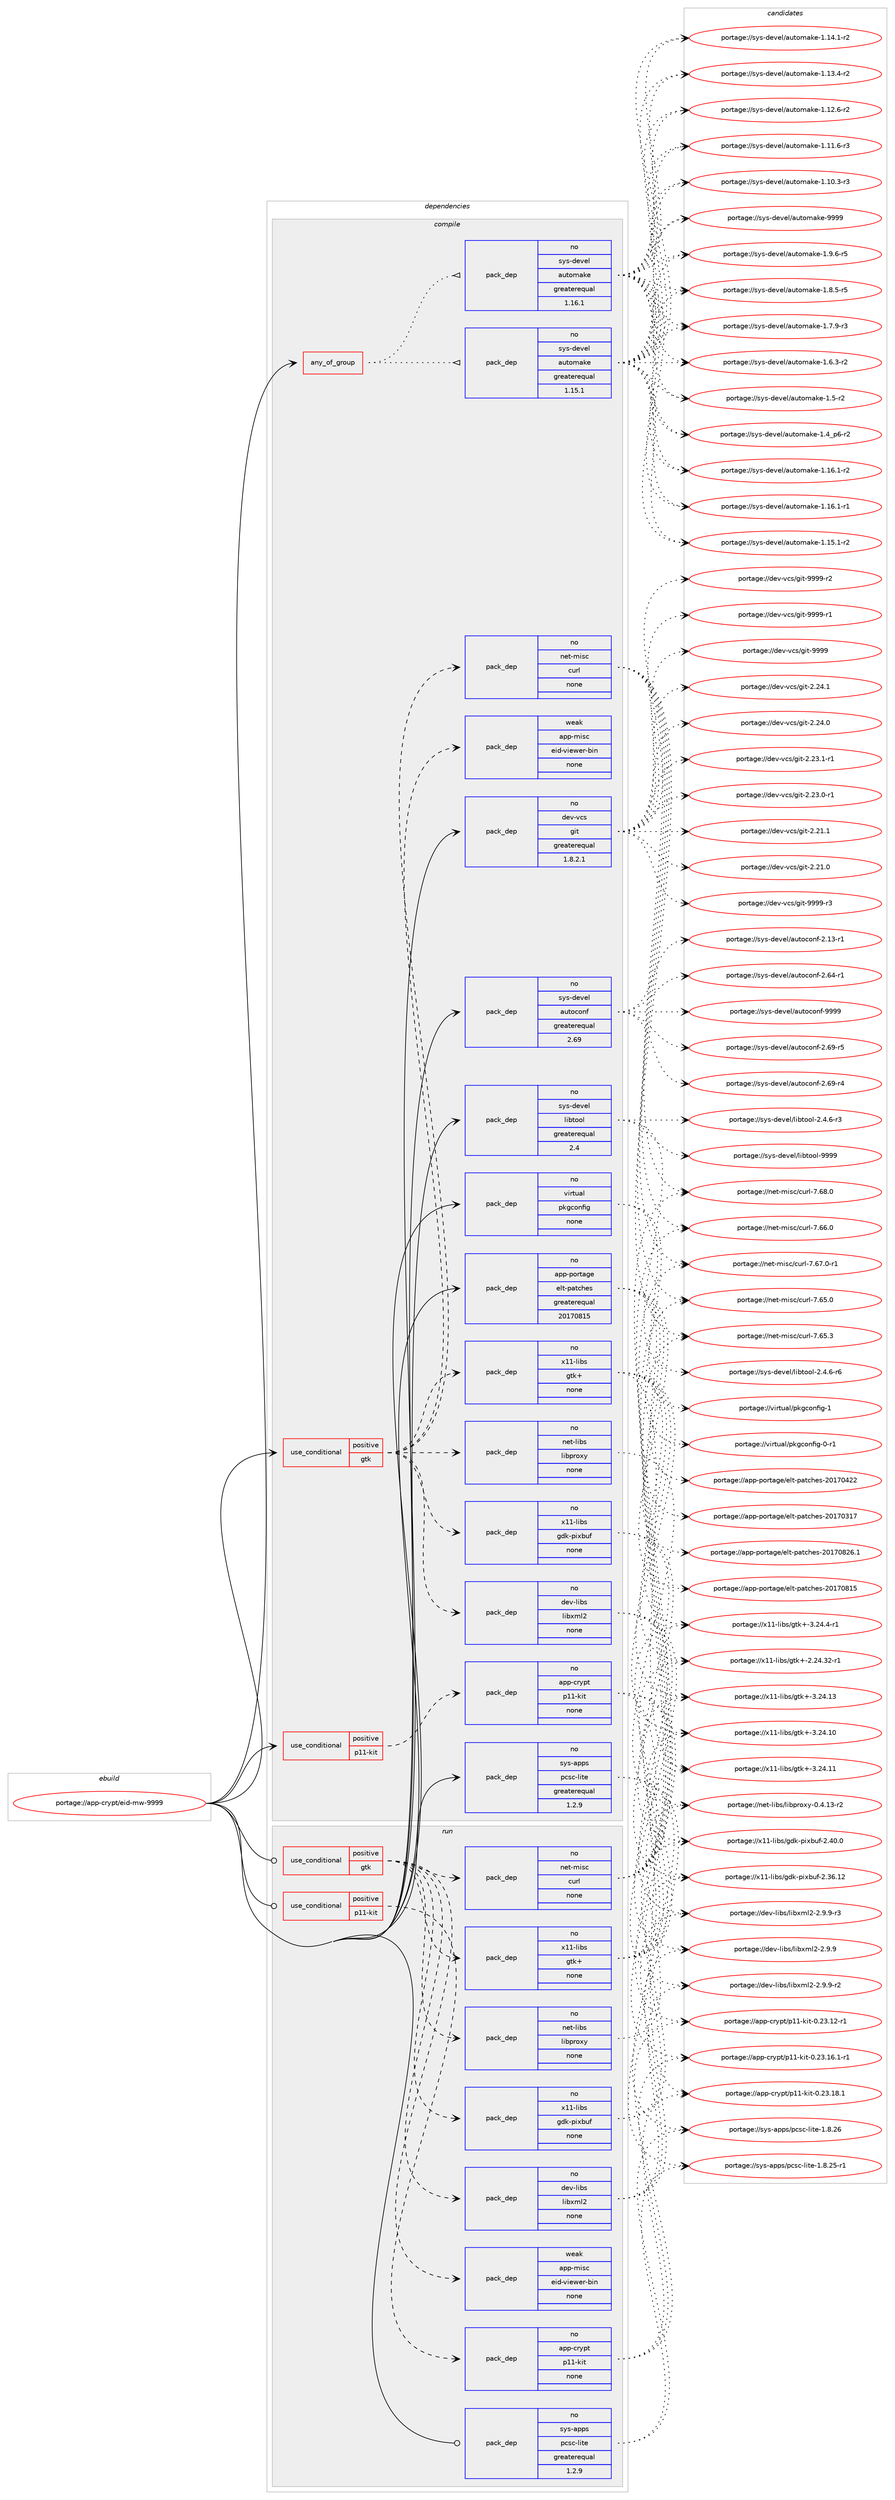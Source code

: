 digraph prolog {

# *************
# Graph options
# *************

newrank=true;
concentrate=true;
compound=true;
graph [rankdir=LR,fontname=Helvetica,fontsize=10,ranksep=1.5];#, ranksep=2.5, nodesep=0.2];
edge  [arrowhead=vee];
node  [fontname=Helvetica,fontsize=10];

# **********
# The ebuild
# **********

subgraph cluster_leftcol {
color=gray;
rank=same;
label=<<i>ebuild</i>>;
id [label="portage://app-crypt/eid-mw-9999", color=red, width=4, href="../app-crypt/eid-mw-9999.svg"];
}

# ****************
# The dependencies
# ****************

subgraph cluster_midcol {
color=gray;
label=<<i>dependencies</i>>;
subgraph cluster_compile {
fillcolor="#eeeeee";
style=filled;
label=<<i>compile</i>>;
subgraph any8269 {
dependency643401 [label=<<TABLE BORDER="0" CELLBORDER="1" CELLSPACING="0" CELLPADDING="4"><TR><TD CELLPADDING="10">any_of_group</TD></TR></TABLE>>, shape=none, color=red];subgraph pack483235 {
dependency643402 [label=<<TABLE BORDER="0" CELLBORDER="1" CELLSPACING="0" CELLPADDING="4" WIDTH="220"><TR><TD ROWSPAN="6" CELLPADDING="30">pack_dep</TD></TR><TR><TD WIDTH="110">no</TD></TR><TR><TD>sys-devel</TD></TR><TR><TD>automake</TD></TR><TR><TD>greaterequal</TD></TR><TR><TD>1.16.1</TD></TR></TABLE>>, shape=none, color=blue];
}
dependency643401:e -> dependency643402:w [weight=20,style="dotted",arrowhead="oinv"];
subgraph pack483236 {
dependency643403 [label=<<TABLE BORDER="0" CELLBORDER="1" CELLSPACING="0" CELLPADDING="4" WIDTH="220"><TR><TD ROWSPAN="6" CELLPADDING="30">pack_dep</TD></TR><TR><TD WIDTH="110">no</TD></TR><TR><TD>sys-devel</TD></TR><TR><TD>automake</TD></TR><TR><TD>greaterequal</TD></TR><TR><TD>1.15.1</TD></TR></TABLE>>, shape=none, color=blue];
}
dependency643401:e -> dependency643403:w [weight=20,style="dotted",arrowhead="oinv"];
}
id:e -> dependency643401:w [weight=20,style="solid",arrowhead="vee"];
subgraph cond151604 {
dependency643404 [label=<<TABLE BORDER="0" CELLBORDER="1" CELLSPACING="0" CELLPADDING="4"><TR><TD ROWSPAN="3" CELLPADDING="10">use_conditional</TD></TR><TR><TD>positive</TD></TR><TR><TD>gtk</TD></TR></TABLE>>, shape=none, color=red];
subgraph pack483237 {
dependency643405 [label=<<TABLE BORDER="0" CELLBORDER="1" CELLSPACING="0" CELLPADDING="4" WIDTH="220"><TR><TD ROWSPAN="6" CELLPADDING="30">pack_dep</TD></TR><TR><TD WIDTH="110">no</TD></TR><TR><TD>x11-libs</TD></TR><TR><TD>gdk-pixbuf</TD></TR><TR><TD>none</TD></TR><TR><TD></TD></TR></TABLE>>, shape=none, color=blue];
}
dependency643404:e -> dependency643405:w [weight=20,style="dashed",arrowhead="vee"];
subgraph pack483238 {
dependency643406 [label=<<TABLE BORDER="0" CELLBORDER="1" CELLSPACING="0" CELLPADDING="4" WIDTH="220"><TR><TD ROWSPAN="6" CELLPADDING="30">pack_dep</TD></TR><TR><TD WIDTH="110">no</TD></TR><TR><TD>x11-libs</TD></TR><TR><TD>gtk+</TD></TR><TR><TD>none</TD></TR><TR><TD></TD></TR></TABLE>>, shape=none, color=blue];
}
dependency643404:e -> dependency643406:w [weight=20,style="dashed",arrowhead="vee"];
subgraph pack483239 {
dependency643407 [label=<<TABLE BORDER="0" CELLBORDER="1" CELLSPACING="0" CELLPADDING="4" WIDTH="220"><TR><TD ROWSPAN="6" CELLPADDING="30">pack_dep</TD></TR><TR><TD WIDTH="110">no</TD></TR><TR><TD>dev-libs</TD></TR><TR><TD>libxml2</TD></TR><TR><TD>none</TD></TR><TR><TD></TD></TR></TABLE>>, shape=none, color=blue];
}
dependency643404:e -> dependency643407:w [weight=20,style="dashed",arrowhead="vee"];
subgraph pack483240 {
dependency643408 [label=<<TABLE BORDER="0" CELLBORDER="1" CELLSPACING="0" CELLPADDING="4" WIDTH="220"><TR><TD ROWSPAN="6" CELLPADDING="30">pack_dep</TD></TR><TR><TD WIDTH="110">no</TD></TR><TR><TD>net-misc</TD></TR><TR><TD>curl</TD></TR><TR><TD>none</TD></TR><TR><TD></TD></TR></TABLE>>, shape=none, color=blue];
}
dependency643404:e -> dependency643408:w [weight=20,style="dashed",arrowhead="vee"];
subgraph pack483241 {
dependency643409 [label=<<TABLE BORDER="0" CELLBORDER="1" CELLSPACING="0" CELLPADDING="4" WIDTH="220"><TR><TD ROWSPAN="6" CELLPADDING="30">pack_dep</TD></TR><TR><TD WIDTH="110">no</TD></TR><TR><TD>net-libs</TD></TR><TR><TD>libproxy</TD></TR><TR><TD>none</TD></TR><TR><TD></TD></TR></TABLE>>, shape=none, color=blue];
}
dependency643404:e -> dependency643409:w [weight=20,style="dashed",arrowhead="vee"];
subgraph pack483242 {
dependency643410 [label=<<TABLE BORDER="0" CELLBORDER="1" CELLSPACING="0" CELLPADDING="4" WIDTH="220"><TR><TD ROWSPAN="6" CELLPADDING="30">pack_dep</TD></TR><TR><TD WIDTH="110">weak</TD></TR><TR><TD>app-misc</TD></TR><TR><TD>eid-viewer-bin</TD></TR><TR><TD>none</TD></TR><TR><TD></TD></TR></TABLE>>, shape=none, color=blue];
}
dependency643404:e -> dependency643410:w [weight=20,style="dashed",arrowhead="vee"];
}
id:e -> dependency643404:w [weight=20,style="solid",arrowhead="vee"];
subgraph cond151605 {
dependency643411 [label=<<TABLE BORDER="0" CELLBORDER="1" CELLSPACING="0" CELLPADDING="4"><TR><TD ROWSPAN="3" CELLPADDING="10">use_conditional</TD></TR><TR><TD>positive</TD></TR><TR><TD>p11-kit</TD></TR></TABLE>>, shape=none, color=red];
subgraph pack483243 {
dependency643412 [label=<<TABLE BORDER="0" CELLBORDER="1" CELLSPACING="0" CELLPADDING="4" WIDTH="220"><TR><TD ROWSPAN="6" CELLPADDING="30">pack_dep</TD></TR><TR><TD WIDTH="110">no</TD></TR><TR><TD>app-crypt</TD></TR><TR><TD>p11-kit</TD></TR><TR><TD>none</TD></TR><TR><TD></TD></TR></TABLE>>, shape=none, color=blue];
}
dependency643411:e -> dependency643412:w [weight=20,style="dashed",arrowhead="vee"];
}
id:e -> dependency643411:w [weight=20,style="solid",arrowhead="vee"];
subgraph pack483244 {
dependency643413 [label=<<TABLE BORDER="0" CELLBORDER="1" CELLSPACING="0" CELLPADDING="4" WIDTH="220"><TR><TD ROWSPAN="6" CELLPADDING="30">pack_dep</TD></TR><TR><TD WIDTH="110">no</TD></TR><TR><TD>app-portage</TD></TR><TR><TD>elt-patches</TD></TR><TR><TD>greaterequal</TD></TR><TR><TD>20170815</TD></TR></TABLE>>, shape=none, color=blue];
}
id:e -> dependency643413:w [weight=20,style="solid",arrowhead="vee"];
subgraph pack483245 {
dependency643414 [label=<<TABLE BORDER="0" CELLBORDER="1" CELLSPACING="0" CELLPADDING="4" WIDTH="220"><TR><TD ROWSPAN="6" CELLPADDING="30">pack_dep</TD></TR><TR><TD WIDTH="110">no</TD></TR><TR><TD>dev-vcs</TD></TR><TR><TD>git</TD></TR><TR><TD>greaterequal</TD></TR><TR><TD>1.8.2.1</TD></TR></TABLE>>, shape=none, color=blue];
}
id:e -> dependency643414:w [weight=20,style="solid",arrowhead="vee"];
subgraph pack483246 {
dependency643415 [label=<<TABLE BORDER="0" CELLBORDER="1" CELLSPACING="0" CELLPADDING="4" WIDTH="220"><TR><TD ROWSPAN="6" CELLPADDING="30">pack_dep</TD></TR><TR><TD WIDTH="110">no</TD></TR><TR><TD>sys-apps</TD></TR><TR><TD>pcsc-lite</TD></TR><TR><TD>greaterequal</TD></TR><TR><TD>1.2.9</TD></TR></TABLE>>, shape=none, color=blue];
}
id:e -> dependency643415:w [weight=20,style="solid",arrowhead="vee"];
subgraph pack483247 {
dependency643416 [label=<<TABLE BORDER="0" CELLBORDER="1" CELLSPACING="0" CELLPADDING="4" WIDTH="220"><TR><TD ROWSPAN="6" CELLPADDING="30">pack_dep</TD></TR><TR><TD WIDTH="110">no</TD></TR><TR><TD>sys-devel</TD></TR><TR><TD>autoconf</TD></TR><TR><TD>greaterequal</TD></TR><TR><TD>2.69</TD></TR></TABLE>>, shape=none, color=blue];
}
id:e -> dependency643416:w [weight=20,style="solid",arrowhead="vee"];
subgraph pack483248 {
dependency643417 [label=<<TABLE BORDER="0" CELLBORDER="1" CELLSPACING="0" CELLPADDING="4" WIDTH="220"><TR><TD ROWSPAN="6" CELLPADDING="30">pack_dep</TD></TR><TR><TD WIDTH="110">no</TD></TR><TR><TD>sys-devel</TD></TR><TR><TD>libtool</TD></TR><TR><TD>greaterequal</TD></TR><TR><TD>2.4</TD></TR></TABLE>>, shape=none, color=blue];
}
id:e -> dependency643417:w [weight=20,style="solid",arrowhead="vee"];
subgraph pack483249 {
dependency643418 [label=<<TABLE BORDER="0" CELLBORDER="1" CELLSPACING="0" CELLPADDING="4" WIDTH="220"><TR><TD ROWSPAN="6" CELLPADDING="30">pack_dep</TD></TR><TR><TD WIDTH="110">no</TD></TR><TR><TD>virtual</TD></TR><TR><TD>pkgconfig</TD></TR><TR><TD>none</TD></TR><TR><TD></TD></TR></TABLE>>, shape=none, color=blue];
}
id:e -> dependency643418:w [weight=20,style="solid",arrowhead="vee"];
}
subgraph cluster_compileandrun {
fillcolor="#eeeeee";
style=filled;
label=<<i>compile and run</i>>;
}
subgraph cluster_run {
fillcolor="#eeeeee";
style=filled;
label=<<i>run</i>>;
subgraph cond151606 {
dependency643419 [label=<<TABLE BORDER="0" CELLBORDER="1" CELLSPACING="0" CELLPADDING="4"><TR><TD ROWSPAN="3" CELLPADDING="10">use_conditional</TD></TR><TR><TD>positive</TD></TR><TR><TD>gtk</TD></TR></TABLE>>, shape=none, color=red];
subgraph pack483250 {
dependency643420 [label=<<TABLE BORDER="0" CELLBORDER="1" CELLSPACING="0" CELLPADDING="4" WIDTH="220"><TR><TD ROWSPAN="6" CELLPADDING="30">pack_dep</TD></TR><TR><TD WIDTH="110">no</TD></TR><TR><TD>x11-libs</TD></TR><TR><TD>gdk-pixbuf</TD></TR><TR><TD>none</TD></TR><TR><TD></TD></TR></TABLE>>, shape=none, color=blue];
}
dependency643419:e -> dependency643420:w [weight=20,style="dashed",arrowhead="vee"];
subgraph pack483251 {
dependency643421 [label=<<TABLE BORDER="0" CELLBORDER="1" CELLSPACING="0" CELLPADDING="4" WIDTH="220"><TR><TD ROWSPAN="6" CELLPADDING="30">pack_dep</TD></TR><TR><TD WIDTH="110">no</TD></TR><TR><TD>x11-libs</TD></TR><TR><TD>gtk+</TD></TR><TR><TD>none</TD></TR><TR><TD></TD></TR></TABLE>>, shape=none, color=blue];
}
dependency643419:e -> dependency643421:w [weight=20,style="dashed",arrowhead="vee"];
subgraph pack483252 {
dependency643422 [label=<<TABLE BORDER="0" CELLBORDER="1" CELLSPACING="0" CELLPADDING="4" WIDTH="220"><TR><TD ROWSPAN="6" CELLPADDING="30">pack_dep</TD></TR><TR><TD WIDTH="110">no</TD></TR><TR><TD>dev-libs</TD></TR><TR><TD>libxml2</TD></TR><TR><TD>none</TD></TR><TR><TD></TD></TR></TABLE>>, shape=none, color=blue];
}
dependency643419:e -> dependency643422:w [weight=20,style="dashed",arrowhead="vee"];
subgraph pack483253 {
dependency643423 [label=<<TABLE BORDER="0" CELLBORDER="1" CELLSPACING="0" CELLPADDING="4" WIDTH="220"><TR><TD ROWSPAN="6" CELLPADDING="30">pack_dep</TD></TR><TR><TD WIDTH="110">no</TD></TR><TR><TD>net-misc</TD></TR><TR><TD>curl</TD></TR><TR><TD>none</TD></TR><TR><TD></TD></TR></TABLE>>, shape=none, color=blue];
}
dependency643419:e -> dependency643423:w [weight=20,style="dashed",arrowhead="vee"];
subgraph pack483254 {
dependency643424 [label=<<TABLE BORDER="0" CELLBORDER="1" CELLSPACING="0" CELLPADDING="4" WIDTH="220"><TR><TD ROWSPAN="6" CELLPADDING="30">pack_dep</TD></TR><TR><TD WIDTH="110">no</TD></TR><TR><TD>net-libs</TD></TR><TR><TD>libproxy</TD></TR><TR><TD>none</TD></TR><TR><TD></TD></TR></TABLE>>, shape=none, color=blue];
}
dependency643419:e -> dependency643424:w [weight=20,style="dashed",arrowhead="vee"];
subgraph pack483255 {
dependency643425 [label=<<TABLE BORDER="0" CELLBORDER="1" CELLSPACING="0" CELLPADDING="4" WIDTH="220"><TR><TD ROWSPAN="6" CELLPADDING="30">pack_dep</TD></TR><TR><TD WIDTH="110">weak</TD></TR><TR><TD>app-misc</TD></TR><TR><TD>eid-viewer-bin</TD></TR><TR><TD>none</TD></TR><TR><TD></TD></TR></TABLE>>, shape=none, color=blue];
}
dependency643419:e -> dependency643425:w [weight=20,style="dashed",arrowhead="vee"];
}
id:e -> dependency643419:w [weight=20,style="solid",arrowhead="odot"];
subgraph cond151607 {
dependency643426 [label=<<TABLE BORDER="0" CELLBORDER="1" CELLSPACING="0" CELLPADDING="4"><TR><TD ROWSPAN="3" CELLPADDING="10">use_conditional</TD></TR><TR><TD>positive</TD></TR><TR><TD>p11-kit</TD></TR></TABLE>>, shape=none, color=red];
subgraph pack483256 {
dependency643427 [label=<<TABLE BORDER="0" CELLBORDER="1" CELLSPACING="0" CELLPADDING="4" WIDTH="220"><TR><TD ROWSPAN="6" CELLPADDING="30">pack_dep</TD></TR><TR><TD WIDTH="110">no</TD></TR><TR><TD>app-crypt</TD></TR><TR><TD>p11-kit</TD></TR><TR><TD>none</TD></TR><TR><TD></TD></TR></TABLE>>, shape=none, color=blue];
}
dependency643426:e -> dependency643427:w [weight=20,style="dashed",arrowhead="vee"];
}
id:e -> dependency643426:w [weight=20,style="solid",arrowhead="odot"];
subgraph pack483257 {
dependency643428 [label=<<TABLE BORDER="0" CELLBORDER="1" CELLSPACING="0" CELLPADDING="4" WIDTH="220"><TR><TD ROWSPAN="6" CELLPADDING="30">pack_dep</TD></TR><TR><TD WIDTH="110">no</TD></TR><TR><TD>sys-apps</TD></TR><TR><TD>pcsc-lite</TD></TR><TR><TD>greaterequal</TD></TR><TR><TD>1.2.9</TD></TR></TABLE>>, shape=none, color=blue];
}
id:e -> dependency643428:w [weight=20,style="solid",arrowhead="odot"];
}
}

# **************
# The candidates
# **************

subgraph cluster_choices {
rank=same;
color=gray;
label=<<i>candidates</i>>;

subgraph choice483235 {
color=black;
nodesep=1;
choice115121115451001011181011084797117116111109971071014557575757 [label="portage://sys-devel/automake-9999", color=red, width=4,href="../sys-devel/automake-9999.svg"];
choice115121115451001011181011084797117116111109971071014549465746544511453 [label="portage://sys-devel/automake-1.9.6-r5", color=red, width=4,href="../sys-devel/automake-1.9.6-r5.svg"];
choice115121115451001011181011084797117116111109971071014549465646534511453 [label="portage://sys-devel/automake-1.8.5-r5", color=red, width=4,href="../sys-devel/automake-1.8.5-r5.svg"];
choice115121115451001011181011084797117116111109971071014549465546574511451 [label="portage://sys-devel/automake-1.7.9-r3", color=red, width=4,href="../sys-devel/automake-1.7.9-r3.svg"];
choice115121115451001011181011084797117116111109971071014549465446514511450 [label="portage://sys-devel/automake-1.6.3-r2", color=red, width=4,href="../sys-devel/automake-1.6.3-r2.svg"];
choice11512111545100101118101108479711711611110997107101454946534511450 [label="portage://sys-devel/automake-1.5-r2", color=red, width=4,href="../sys-devel/automake-1.5-r2.svg"];
choice115121115451001011181011084797117116111109971071014549465295112544511450 [label="portage://sys-devel/automake-1.4_p6-r2", color=red, width=4,href="../sys-devel/automake-1.4_p6-r2.svg"];
choice11512111545100101118101108479711711611110997107101454946495446494511450 [label="portage://sys-devel/automake-1.16.1-r2", color=red, width=4,href="../sys-devel/automake-1.16.1-r2.svg"];
choice11512111545100101118101108479711711611110997107101454946495446494511449 [label="portage://sys-devel/automake-1.16.1-r1", color=red, width=4,href="../sys-devel/automake-1.16.1-r1.svg"];
choice11512111545100101118101108479711711611110997107101454946495346494511450 [label="portage://sys-devel/automake-1.15.1-r2", color=red, width=4,href="../sys-devel/automake-1.15.1-r2.svg"];
choice11512111545100101118101108479711711611110997107101454946495246494511450 [label="portage://sys-devel/automake-1.14.1-r2", color=red, width=4,href="../sys-devel/automake-1.14.1-r2.svg"];
choice11512111545100101118101108479711711611110997107101454946495146524511450 [label="portage://sys-devel/automake-1.13.4-r2", color=red, width=4,href="../sys-devel/automake-1.13.4-r2.svg"];
choice11512111545100101118101108479711711611110997107101454946495046544511450 [label="portage://sys-devel/automake-1.12.6-r2", color=red, width=4,href="../sys-devel/automake-1.12.6-r2.svg"];
choice11512111545100101118101108479711711611110997107101454946494946544511451 [label="portage://sys-devel/automake-1.11.6-r3", color=red, width=4,href="../sys-devel/automake-1.11.6-r3.svg"];
choice11512111545100101118101108479711711611110997107101454946494846514511451 [label="portage://sys-devel/automake-1.10.3-r3", color=red, width=4,href="../sys-devel/automake-1.10.3-r3.svg"];
dependency643402:e -> choice115121115451001011181011084797117116111109971071014557575757:w [style=dotted,weight="100"];
dependency643402:e -> choice115121115451001011181011084797117116111109971071014549465746544511453:w [style=dotted,weight="100"];
dependency643402:e -> choice115121115451001011181011084797117116111109971071014549465646534511453:w [style=dotted,weight="100"];
dependency643402:e -> choice115121115451001011181011084797117116111109971071014549465546574511451:w [style=dotted,weight="100"];
dependency643402:e -> choice115121115451001011181011084797117116111109971071014549465446514511450:w [style=dotted,weight="100"];
dependency643402:e -> choice11512111545100101118101108479711711611110997107101454946534511450:w [style=dotted,weight="100"];
dependency643402:e -> choice115121115451001011181011084797117116111109971071014549465295112544511450:w [style=dotted,weight="100"];
dependency643402:e -> choice11512111545100101118101108479711711611110997107101454946495446494511450:w [style=dotted,weight="100"];
dependency643402:e -> choice11512111545100101118101108479711711611110997107101454946495446494511449:w [style=dotted,weight="100"];
dependency643402:e -> choice11512111545100101118101108479711711611110997107101454946495346494511450:w [style=dotted,weight="100"];
dependency643402:e -> choice11512111545100101118101108479711711611110997107101454946495246494511450:w [style=dotted,weight="100"];
dependency643402:e -> choice11512111545100101118101108479711711611110997107101454946495146524511450:w [style=dotted,weight="100"];
dependency643402:e -> choice11512111545100101118101108479711711611110997107101454946495046544511450:w [style=dotted,weight="100"];
dependency643402:e -> choice11512111545100101118101108479711711611110997107101454946494946544511451:w [style=dotted,weight="100"];
dependency643402:e -> choice11512111545100101118101108479711711611110997107101454946494846514511451:w [style=dotted,weight="100"];
}
subgraph choice483236 {
color=black;
nodesep=1;
choice115121115451001011181011084797117116111109971071014557575757 [label="portage://sys-devel/automake-9999", color=red, width=4,href="../sys-devel/automake-9999.svg"];
choice115121115451001011181011084797117116111109971071014549465746544511453 [label="portage://sys-devel/automake-1.9.6-r5", color=red, width=4,href="../sys-devel/automake-1.9.6-r5.svg"];
choice115121115451001011181011084797117116111109971071014549465646534511453 [label="portage://sys-devel/automake-1.8.5-r5", color=red, width=4,href="../sys-devel/automake-1.8.5-r5.svg"];
choice115121115451001011181011084797117116111109971071014549465546574511451 [label="portage://sys-devel/automake-1.7.9-r3", color=red, width=4,href="../sys-devel/automake-1.7.9-r3.svg"];
choice115121115451001011181011084797117116111109971071014549465446514511450 [label="portage://sys-devel/automake-1.6.3-r2", color=red, width=4,href="../sys-devel/automake-1.6.3-r2.svg"];
choice11512111545100101118101108479711711611110997107101454946534511450 [label="portage://sys-devel/automake-1.5-r2", color=red, width=4,href="../sys-devel/automake-1.5-r2.svg"];
choice115121115451001011181011084797117116111109971071014549465295112544511450 [label="portage://sys-devel/automake-1.4_p6-r2", color=red, width=4,href="../sys-devel/automake-1.4_p6-r2.svg"];
choice11512111545100101118101108479711711611110997107101454946495446494511450 [label="portage://sys-devel/automake-1.16.1-r2", color=red, width=4,href="../sys-devel/automake-1.16.1-r2.svg"];
choice11512111545100101118101108479711711611110997107101454946495446494511449 [label="portage://sys-devel/automake-1.16.1-r1", color=red, width=4,href="../sys-devel/automake-1.16.1-r1.svg"];
choice11512111545100101118101108479711711611110997107101454946495346494511450 [label="portage://sys-devel/automake-1.15.1-r2", color=red, width=4,href="../sys-devel/automake-1.15.1-r2.svg"];
choice11512111545100101118101108479711711611110997107101454946495246494511450 [label="portage://sys-devel/automake-1.14.1-r2", color=red, width=4,href="../sys-devel/automake-1.14.1-r2.svg"];
choice11512111545100101118101108479711711611110997107101454946495146524511450 [label="portage://sys-devel/automake-1.13.4-r2", color=red, width=4,href="../sys-devel/automake-1.13.4-r2.svg"];
choice11512111545100101118101108479711711611110997107101454946495046544511450 [label="portage://sys-devel/automake-1.12.6-r2", color=red, width=4,href="../sys-devel/automake-1.12.6-r2.svg"];
choice11512111545100101118101108479711711611110997107101454946494946544511451 [label="portage://sys-devel/automake-1.11.6-r3", color=red, width=4,href="../sys-devel/automake-1.11.6-r3.svg"];
choice11512111545100101118101108479711711611110997107101454946494846514511451 [label="portage://sys-devel/automake-1.10.3-r3", color=red, width=4,href="../sys-devel/automake-1.10.3-r3.svg"];
dependency643403:e -> choice115121115451001011181011084797117116111109971071014557575757:w [style=dotted,weight="100"];
dependency643403:e -> choice115121115451001011181011084797117116111109971071014549465746544511453:w [style=dotted,weight="100"];
dependency643403:e -> choice115121115451001011181011084797117116111109971071014549465646534511453:w [style=dotted,weight="100"];
dependency643403:e -> choice115121115451001011181011084797117116111109971071014549465546574511451:w [style=dotted,weight="100"];
dependency643403:e -> choice115121115451001011181011084797117116111109971071014549465446514511450:w [style=dotted,weight="100"];
dependency643403:e -> choice11512111545100101118101108479711711611110997107101454946534511450:w [style=dotted,weight="100"];
dependency643403:e -> choice115121115451001011181011084797117116111109971071014549465295112544511450:w [style=dotted,weight="100"];
dependency643403:e -> choice11512111545100101118101108479711711611110997107101454946495446494511450:w [style=dotted,weight="100"];
dependency643403:e -> choice11512111545100101118101108479711711611110997107101454946495446494511449:w [style=dotted,weight="100"];
dependency643403:e -> choice11512111545100101118101108479711711611110997107101454946495346494511450:w [style=dotted,weight="100"];
dependency643403:e -> choice11512111545100101118101108479711711611110997107101454946495246494511450:w [style=dotted,weight="100"];
dependency643403:e -> choice11512111545100101118101108479711711611110997107101454946495146524511450:w [style=dotted,weight="100"];
dependency643403:e -> choice11512111545100101118101108479711711611110997107101454946495046544511450:w [style=dotted,weight="100"];
dependency643403:e -> choice11512111545100101118101108479711711611110997107101454946494946544511451:w [style=dotted,weight="100"];
dependency643403:e -> choice11512111545100101118101108479711711611110997107101454946494846514511451:w [style=dotted,weight="100"];
}
subgraph choice483237 {
color=black;
nodesep=1;
choice1204949451081059811547103100107451121051209811710245504652484648 [label="portage://x11-libs/gdk-pixbuf-2.40.0", color=red, width=4,href="../x11-libs/gdk-pixbuf-2.40.0.svg"];
choice120494945108105981154710310010745112105120981171024550465154464950 [label="portage://x11-libs/gdk-pixbuf-2.36.12", color=red, width=4,href="../x11-libs/gdk-pixbuf-2.36.12.svg"];
dependency643405:e -> choice1204949451081059811547103100107451121051209811710245504652484648:w [style=dotted,weight="100"];
dependency643405:e -> choice120494945108105981154710310010745112105120981171024550465154464950:w [style=dotted,weight="100"];
}
subgraph choice483238 {
color=black;
nodesep=1;
choice120494945108105981154710311610743455146505246524511449 [label="portage://x11-libs/gtk+-3.24.4-r1", color=red, width=4,href="../x11-libs/gtk+-3.24.4-r1.svg"];
choice1204949451081059811547103116107434551465052464951 [label="portage://x11-libs/gtk+-3.24.13", color=red, width=4,href="../x11-libs/gtk+-3.24.13.svg"];
choice1204949451081059811547103116107434551465052464949 [label="portage://x11-libs/gtk+-3.24.11", color=red, width=4,href="../x11-libs/gtk+-3.24.11.svg"];
choice1204949451081059811547103116107434551465052464948 [label="portage://x11-libs/gtk+-3.24.10", color=red, width=4,href="../x11-libs/gtk+-3.24.10.svg"];
choice12049494510810598115471031161074345504650524651504511449 [label="portage://x11-libs/gtk+-2.24.32-r1", color=red, width=4,href="../x11-libs/gtk+-2.24.32-r1.svg"];
dependency643406:e -> choice120494945108105981154710311610743455146505246524511449:w [style=dotted,weight="100"];
dependency643406:e -> choice1204949451081059811547103116107434551465052464951:w [style=dotted,weight="100"];
dependency643406:e -> choice1204949451081059811547103116107434551465052464949:w [style=dotted,weight="100"];
dependency643406:e -> choice1204949451081059811547103116107434551465052464948:w [style=dotted,weight="100"];
dependency643406:e -> choice12049494510810598115471031161074345504650524651504511449:w [style=dotted,weight="100"];
}
subgraph choice483239 {
color=black;
nodesep=1;
choice10010111845108105981154710810598120109108504550465746574511451 [label="portage://dev-libs/libxml2-2.9.9-r3", color=red, width=4,href="../dev-libs/libxml2-2.9.9-r3.svg"];
choice10010111845108105981154710810598120109108504550465746574511450 [label="portage://dev-libs/libxml2-2.9.9-r2", color=red, width=4,href="../dev-libs/libxml2-2.9.9-r2.svg"];
choice1001011184510810598115471081059812010910850455046574657 [label="portage://dev-libs/libxml2-2.9.9", color=red, width=4,href="../dev-libs/libxml2-2.9.9.svg"];
dependency643407:e -> choice10010111845108105981154710810598120109108504550465746574511451:w [style=dotted,weight="100"];
dependency643407:e -> choice10010111845108105981154710810598120109108504550465746574511450:w [style=dotted,weight="100"];
dependency643407:e -> choice1001011184510810598115471081059812010910850455046574657:w [style=dotted,weight="100"];
}
subgraph choice483240 {
color=black;
nodesep=1;
choice1101011164510910511599479911711410845554654564648 [label="portage://net-misc/curl-7.68.0", color=red, width=4,href="../net-misc/curl-7.68.0.svg"];
choice11010111645109105115994799117114108455546545546484511449 [label="portage://net-misc/curl-7.67.0-r1", color=red, width=4,href="../net-misc/curl-7.67.0-r1.svg"];
choice1101011164510910511599479911711410845554654544648 [label="portage://net-misc/curl-7.66.0", color=red, width=4,href="../net-misc/curl-7.66.0.svg"];
choice1101011164510910511599479911711410845554654534651 [label="portage://net-misc/curl-7.65.3", color=red, width=4,href="../net-misc/curl-7.65.3.svg"];
choice1101011164510910511599479911711410845554654534648 [label="portage://net-misc/curl-7.65.0", color=red, width=4,href="../net-misc/curl-7.65.0.svg"];
dependency643408:e -> choice1101011164510910511599479911711410845554654564648:w [style=dotted,weight="100"];
dependency643408:e -> choice11010111645109105115994799117114108455546545546484511449:w [style=dotted,weight="100"];
dependency643408:e -> choice1101011164510910511599479911711410845554654544648:w [style=dotted,weight="100"];
dependency643408:e -> choice1101011164510910511599479911711410845554654534651:w [style=dotted,weight="100"];
dependency643408:e -> choice1101011164510910511599479911711410845554654534648:w [style=dotted,weight="100"];
}
subgraph choice483241 {
color=black;
nodesep=1;
choice11010111645108105981154710810598112114111120121454846524649514511450 [label="portage://net-libs/libproxy-0.4.13-r2", color=red, width=4,href="../net-libs/libproxy-0.4.13-r2.svg"];
dependency643409:e -> choice11010111645108105981154710810598112114111120121454846524649514511450:w [style=dotted,weight="100"];
}
subgraph choice483242 {
color=black;
nodesep=1;
}
subgraph choice483243 {
color=black;
nodesep=1;
choice9711211245991141211121164711249494510710511645484650514649564649 [label="portage://app-crypt/p11-kit-0.23.18.1", color=red, width=4,href="../app-crypt/p11-kit-0.23.18.1.svg"];
choice97112112459911412111211647112494945107105116454846505146495446494511449 [label="portage://app-crypt/p11-kit-0.23.16.1-r1", color=red, width=4,href="../app-crypt/p11-kit-0.23.16.1-r1.svg"];
choice9711211245991141211121164711249494510710511645484650514649504511449 [label="portage://app-crypt/p11-kit-0.23.12-r1", color=red, width=4,href="../app-crypt/p11-kit-0.23.12-r1.svg"];
dependency643412:e -> choice9711211245991141211121164711249494510710511645484650514649564649:w [style=dotted,weight="100"];
dependency643412:e -> choice97112112459911412111211647112494945107105116454846505146495446494511449:w [style=dotted,weight="100"];
dependency643412:e -> choice9711211245991141211121164711249494510710511645484650514649504511449:w [style=dotted,weight="100"];
}
subgraph choice483244 {
color=black;
nodesep=1;
choice971121124511211111411697103101471011081164511297116991041011154550484955485650544649 [label="portage://app-portage/elt-patches-20170826.1", color=red, width=4,href="../app-portage/elt-patches-20170826.1.svg"];
choice97112112451121111141169710310147101108116451129711699104101115455048495548564953 [label="portage://app-portage/elt-patches-20170815", color=red, width=4,href="../app-portage/elt-patches-20170815.svg"];
choice97112112451121111141169710310147101108116451129711699104101115455048495548525050 [label="portage://app-portage/elt-patches-20170422", color=red, width=4,href="../app-portage/elt-patches-20170422.svg"];
choice97112112451121111141169710310147101108116451129711699104101115455048495548514955 [label="portage://app-portage/elt-patches-20170317", color=red, width=4,href="../app-portage/elt-patches-20170317.svg"];
dependency643413:e -> choice971121124511211111411697103101471011081164511297116991041011154550484955485650544649:w [style=dotted,weight="100"];
dependency643413:e -> choice97112112451121111141169710310147101108116451129711699104101115455048495548564953:w [style=dotted,weight="100"];
dependency643413:e -> choice97112112451121111141169710310147101108116451129711699104101115455048495548525050:w [style=dotted,weight="100"];
dependency643413:e -> choice97112112451121111141169710310147101108116451129711699104101115455048495548514955:w [style=dotted,weight="100"];
}
subgraph choice483245 {
color=black;
nodesep=1;
choice10010111845118991154710310511645575757574511451 [label="portage://dev-vcs/git-9999-r3", color=red, width=4,href="../dev-vcs/git-9999-r3.svg"];
choice10010111845118991154710310511645575757574511450 [label="portage://dev-vcs/git-9999-r2", color=red, width=4,href="../dev-vcs/git-9999-r2.svg"];
choice10010111845118991154710310511645575757574511449 [label="portage://dev-vcs/git-9999-r1", color=red, width=4,href="../dev-vcs/git-9999-r1.svg"];
choice1001011184511899115471031051164557575757 [label="portage://dev-vcs/git-9999", color=red, width=4,href="../dev-vcs/git-9999.svg"];
choice10010111845118991154710310511645504650524649 [label="portage://dev-vcs/git-2.24.1", color=red, width=4,href="../dev-vcs/git-2.24.1.svg"];
choice10010111845118991154710310511645504650524648 [label="portage://dev-vcs/git-2.24.0", color=red, width=4,href="../dev-vcs/git-2.24.0.svg"];
choice100101118451189911547103105116455046505146494511449 [label="portage://dev-vcs/git-2.23.1-r1", color=red, width=4,href="../dev-vcs/git-2.23.1-r1.svg"];
choice100101118451189911547103105116455046505146484511449 [label="portage://dev-vcs/git-2.23.0-r1", color=red, width=4,href="../dev-vcs/git-2.23.0-r1.svg"];
choice10010111845118991154710310511645504650494649 [label="portage://dev-vcs/git-2.21.1", color=red, width=4,href="../dev-vcs/git-2.21.1.svg"];
choice10010111845118991154710310511645504650494648 [label="portage://dev-vcs/git-2.21.0", color=red, width=4,href="../dev-vcs/git-2.21.0.svg"];
dependency643414:e -> choice10010111845118991154710310511645575757574511451:w [style=dotted,weight="100"];
dependency643414:e -> choice10010111845118991154710310511645575757574511450:w [style=dotted,weight="100"];
dependency643414:e -> choice10010111845118991154710310511645575757574511449:w [style=dotted,weight="100"];
dependency643414:e -> choice1001011184511899115471031051164557575757:w [style=dotted,weight="100"];
dependency643414:e -> choice10010111845118991154710310511645504650524649:w [style=dotted,weight="100"];
dependency643414:e -> choice10010111845118991154710310511645504650524648:w [style=dotted,weight="100"];
dependency643414:e -> choice100101118451189911547103105116455046505146494511449:w [style=dotted,weight="100"];
dependency643414:e -> choice100101118451189911547103105116455046505146484511449:w [style=dotted,weight="100"];
dependency643414:e -> choice10010111845118991154710310511645504650494649:w [style=dotted,weight="100"];
dependency643414:e -> choice10010111845118991154710310511645504650494648:w [style=dotted,weight="100"];
}
subgraph choice483246 {
color=black;
nodesep=1;
choice11512111545971121121154711299115994510810511610145494656465054 [label="portage://sys-apps/pcsc-lite-1.8.26", color=red, width=4,href="../sys-apps/pcsc-lite-1.8.26.svg"];
choice115121115459711211211547112991159945108105116101454946564650534511449 [label="portage://sys-apps/pcsc-lite-1.8.25-r1", color=red, width=4,href="../sys-apps/pcsc-lite-1.8.25-r1.svg"];
dependency643415:e -> choice11512111545971121121154711299115994510810511610145494656465054:w [style=dotted,weight="100"];
dependency643415:e -> choice115121115459711211211547112991159945108105116101454946564650534511449:w [style=dotted,weight="100"];
}
subgraph choice483247 {
color=black;
nodesep=1;
choice115121115451001011181011084797117116111991111101024557575757 [label="portage://sys-devel/autoconf-9999", color=red, width=4,href="../sys-devel/autoconf-9999.svg"];
choice1151211154510010111810110847971171161119911111010245504654574511453 [label="portage://sys-devel/autoconf-2.69-r5", color=red, width=4,href="../sys-devel/autoconf-2.69-r5.svg"];
choice1151211154510010111810110847971171161119911111010245504654574511452 [label="portage://sys-devel/autoconf-2.69-r4", color=red, width=4,href="../sys-devel/autoconf-2.69-r4.svg"];
choice1151211154510010111810110847971171161119911111010245504654524511449 [label="portage://sys-devel/autoconf-2.64-r1", color=red, width=4,href="../sys-devel/autoconf-2.64-r1.svg"];
choice1151211154510010111810110847971171161119911111010245504649514511449 [label="portage://sys-devel/autoconf-2.13-r1", color=red, width=4,href="../sys-devel/autoconf-2.13-r1.svg"];
dependency643416:e -> choice115121115451001011181011084797117116111991111101024557575757:w [style=dotted,weight="100"];
dependency643416:e -> choice1151211154510010111810110847971171161119911111010245504654574511453:w [style=dotted,weight="100"];
dependency643416:e -> choice1151211154510010111810110847971171161119911111010245504654574511452:w [style=dotted,weight="100"];
dependency643416:e -> choice1151211154510010111810110847971171161119911111010245504654524511449:w [style=dotted,weight="100"];
dependency643416:e -> choice1151211154510010111810110847971171161119911111010245504649514511449:w [style=dotted,weight="100"];
}
subgraph choice483248 {
color=black;
nodesep=1;
choice1151211154510010111810110847108105981161111111084557575757 [label="portage://sys-devel/libtool-9999", color=red, width=4,href="../sys-devel/libtool-9999.svg"];
choice1151211154510010111810110847108105981161111111084550465246544511454 [label="portage://sys-devel/libtool-2.4.6-r6", color=red, width=4,href="../sys-devel/libtool-2.4.6-r6.svg"];
choice1151211154510010111810110847108105981161111111084550465246544511451 [label="portage://sys-devel/libtool-2.4.6-r3", color=red, width=4,href="../sys-devel/libtool-2.4.6-r3.svg"];
dependency643417:e -> choice1151211154510010111810110847108105981161111111084557575757:w [style=dotted,weight="100"];
dependency643417:e -> choice1151211154510010111810110847108105981161111111084550465246544511454:w [style=dotted,weight="100"];
dependency643417:e -> choice1151211154510010111810110847108105981161111111084550465246544511451:w [style=dotted,weight="100"];
}
subgraph choice483249 {
color=black;
nodesep=1;
choice1181051141161179710847112107103991111101021051034549 [label="portage://virtual/pkgconfig-1", color=red, width=4,href="../virtual/pkgconfig-1.svg"];
choice11810511411611797108471121071039911111010210510345484511449 [label="portage://virtual/pkgconfig-0-r1", color=red, width=4,href="../virtual/pkgconfig-0-r1.svg"];
dependency643418:e -> choice1181051141161179710847112107103991111101021051034549:w [style=dotted,weight="100"];
dependency643418:e -> choice11810511411611797108471121071039911111010210510345484511449:w [style=dotted,weight="100"];
}
subgraph choice483250 {
color=black;
nodesep=1;
choice1204949451081059811547103100107451121051209811710245504652484648 [label="portage://x11-libs/gdk-pixbuf-2.40.0", color=red, width=4,href="../x11-libs/gdk-pixbuf-2.40.0.svg"];
choice120494945108105981154710310010745112105120981171024550465154464950 [label="portage://x11-libs/gdk-pixbuf-2.36.12", color=red, width=4,href="../x11-libs/gdk-pixbuf-2.36.12.svg"];
dependency643420:e -> choice1204949451081059811547103100107451121051209811710245504652484648:w [style=dotted,weight="100"];
dependency643420:e -> choice120494945108105981154710310010745112105120981171024550465154464950:w [style=dotted,weight="100"];
}
subgraph choice483251 {
color=black;
nodesep=1;
choice120494945108105981154710311610743455146505246524511449 [label="portage://x11-libs/gtk+-3.24.4-r1", color=red, width=4,href="../x11-libs/gtk+-3.24.4-r1.svg"];
choice1204949451081059811547103116107434551465052464951 [label="portage://x11-libs/gtk+-3.24.13", color=red, width=4,href="../x11-libs/gtk+-3.24.13.svg"];
choice1204949451081059811547103116107434551465052464949 [label="portage://x11-libs/gtk+-3.24.11", color=red, width=4,href="../x11-libs/gtk+-3.24.11.svg"];
choice1204949451081059811547103116107434551465052464948 [label="portage://x11-libs/gtk+-3.24.10", color=red, width=4,href="../x11-libs/gtk+-3.24.10.svg"];
choice12049494510810598115471031161074345504650524651504511449 [label="portage://x11-libs/gtk+-2.24.32-r1", color=red, width=4,href="../x11-libs/gtk+-2.24.32-r1.svg"];
dependency643421:e -> choice120494945108105981154710311610743455146505246524511449:w [style=dotted,weight="100"];
dependency643421:e -> choice1204949451081059811547103116107434551465052464951:w [style=dotted,weight="100"];
dependency643421:e -> choice1204949451081059811547103116107434551465052464949:w [style=dotted,weight="100"];
dependency643421:e -> choice1204949451081059811547103116107434551465052464948:w [style=dotted,weight="100"];
dependency643421:e -> choice12049494510810598115471031161074345504650524651504511449:w [style=dotted,weight="100"];
}
subgraph choice483252 {
color=black;
nodesep=1;
choice10010111845108105981154710810598120109108504550465746574511451 [label="portage://dev-libs/libxml2-2.9.9-r3", color=red, width=4,href="../dev-libs/libxml2-2.9.9-r3.svg"];
choice10010111845108105981154710810598120109108504550465746574511450 [label="portage://dev-libs/libxml2-2.9.9-r2", color=red, width=4,href="../dev-libs/libxml2-2.9.9-r2.svg"];
choice1001011184510810598115471081059812010910850455046574657 [label="portage://dev-libs/libxml2-2.9.9", color=red, width=4,href="../dev-libs/libxml2-2.9.9.svg"];
dependency643422:e -> choice10010111845108105981154710810598120109108504550465746574511451:w [style=dotted,weight="100"];
dependency643422:e -> choice10010111845108105981154710810598120109108504550465746574511450:w [style=dotted,weight="100"];
dependency643422:e -> choice1001011184510810598115471081059812010910850455046574657:w [style=dotted,weight="100"];
}
subgraph choice483253 {
color=black;
nodesep=1;
choice1101011164510910511599479911711410845554654564648 [label="portage://net-misc/curl-7.68.0", color=red, width=4,href="../net-misc/curl-7.68.0.svg"];
choice11010111645109105115994799117114108455546545546484511449 [label="portage://net-misc/curl-7.67.0-r1", color=red, width=4,href="../net-misc/curl-7.67.0-r1.svg"];
choice1101011164510910511599479911711410845554654544648 [label="portage://net-misc/curl-7.66.0", color=red, width=4,href="../net-misc/curl-7.66.0.svg"];
choice1101011164510910511599479911711410845554654534651 [label="portage://net-misc/curl-7.65.3", color=red, width=4,href="../net-misc/curl-7.65.3.svg"];
choice1101011164510910511599479911711410845554654534648 [label="portage://net-misc/curl-7.65.0", color=red, width=4,href="../net-misc/curl-7.65.0.svg"];
dependency643423:e -> choice1101011164510910511599479911711410845554654564648:w [style=dotted,weight="100"];
dependency643423:e -> choice11010111645109105115994799117114108455546545546484511449:w [style=dotted,weight="100"];
dependency643423:e -> choice1101011164510910511599479911711410845554654544648:w [style=dotted,weight="100"];
dependency643423:e -> choice1101011164510910511599479911711410845554654534651:w [style=dotted,weight="100"];
dependency643423:e -> choice1101011164510910511599479911711410845554654534648:w [style=dotted,weight="100"];
}
subgraph choice483254 {
color=black;
nodesep=1;
choice11010111645108105981154710810598112114111120121454846524649514511450 [label="portage://net-libs/libproxy-0.4.13-r2", color=red, width=4,href="../net-libs/libproxy-0.4.13-r2.svg"];
dependency643424:e -> choice11010111645108105981154710810598112114111120121454846524649514511450:w [style=dotted,weight="100"];
}
subgraph choice483255 {
color=black;
nodesep=1;
}
subgraph choice483256 {
color=black;
nodesep=1;
choice9711211245991141211121164711249494510710511645484650514649564649 [label="portage://app-crypt/p11-kit-0.23.18.1", color=red, width=4,href="../app-crypt/p11-kit-0.23.18.1.svg"];
choice97112112459911412111211647112494945107105116454846505146495446494511449 [label="portage://app-crypt/p11-kit-0.23.16.1-r1", color=red, width=4,href="../app-crypt/p11-kit-0.23.16.1-r1.svg"];
choice9711211245991141211121164711249494510710511645484650514649504511449 [label="portage://app-crypt/p11-kit-0.23.12-r1", color=red, width=4,href="../app-crypt/p11-kit-0.23.12-r1.svg"];
dependency643427:e -> choice9711211245991141211121164711249494510710511645484650514649564649:w [style=dotted,weight="100"];
dependency643427:e -> choice97112112459911412111211647112494945107105116454846505146495446494511449:w [style=dotted,weight="100"];
dependency643427:e -> choice9711211245991141211121164711249494510710511645484650514649504511449:w [style=dotted,weight="100"];
}
subgraph choice483257 {
color=black;
nodesep=1;
choice11512111545971121121154711299115994510810511610145494656465054 [label="portage://sys-apps/pcsc-lite-1.8.26", color=red, width=4,href="../sys-apps/pcsc-lite-1.8.26.svg"];
choice115121115459711211211547112991159945108105116101454946564650534511449 [label="portage://sys-apps/pcsc-lite-1.8.25-r1", color=red, width=4,href="../sys-apps/pcsc-lite-1.8.25-r1.svg"];
dependency643428:e -> choice11512111545971121121154711299115994510810511610145494656465054:w [style=dotted,weight="100"];
dependency643428:e -> choice115121115459711211211547112991159945108105116101454946564650534511449:w [style=dotted,weight="100"];
}
}

}
